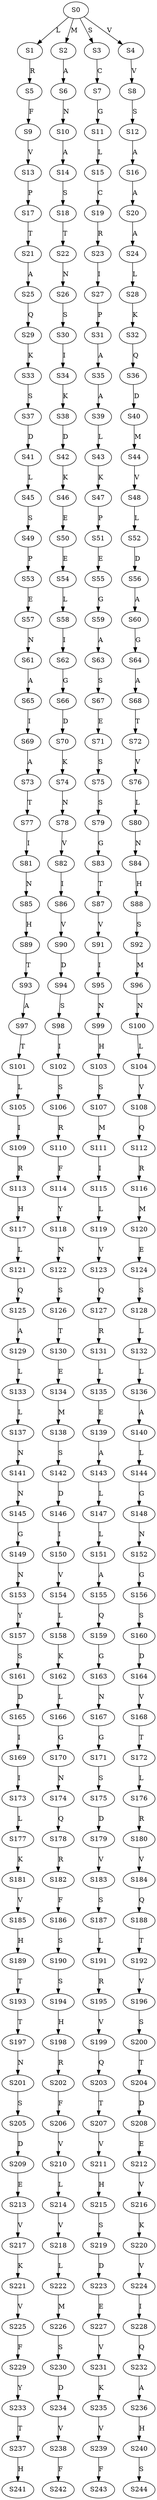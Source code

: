 strict digraph  {
	S0 -> S1 [ label = L ];
	S0 -> S2 [ label = M ];
	S0 -> S3 [ label = S ];
	S0 -> S4 [ label = V ];
	S1 -> S5 [ label = R ];
	S2 -> S6 [ label = A ];
	S3 -> S7 [ label = C ];
	S4 -> S8 [ label = V ];
	S5 -> S9 [ label = F ];
	S6 -> S10 [ label = N ];
	S7 -> S11 [ label = G ];
	S8 -> S12 [ label = S ];
	S9 -> S13 [ label = V ];
	S10 -> S14 [ label = A ];
	S11 -> S15 [ label = L ];
	S12 -> S16 [ label = A ];
	S13 -> S17 [ label = P ];
	S14 -> S18 [ label = S ];
	S15 -> S19 [ label = C ];
	S16 -> S20 [ label = A ];
	S17 -> S21 [ label = T ];
	S18 -> S22 [ label = T ];
	S19 -> S23 [ label = R ];
	S20 -> S24 [ label = A ];
	S21 -> S25 [ label = A ];
	S22 -> S26 [ label = N ];
	S23 -> S27 [ label = I ];
	S24 -> S28 [ label = L ];
	S25 -> S29 [ label = Q ];
	S26 -> S30 [ label = S ];
	S27 -> S31 [ label = P ];
	S28 -> S32 [ label = K ];
	S29 -> S33 [ label = K ];
	S30 -> S34 [ label = I ];
	S31 -> S35 [ label = A ];
	S32 -> S36 [ label = Q ];
	S33 -> S37 [ label = S ];
	S34 -> S38 [ label = K ];
	S35 -> S39 [ label = A ];
	S36 -> S40 [ label = D ];
	S37 -> S41 [ label = D ];
	S38 -> S42 [ label = D ];
	S39 -> S43 [ label = L ];
	S40 -> S44 [ label = M ];
	S41 -> S45 [ label = L ];
	S42 -> S46 [ label = K ];
	S43 -> S47 [ label = K ];
	S44 -> S48 [ label = V ];
	S45 -> S49 [ label = S ];
	S46 -> S50 [ label = E ];
	S47 -> S51 [ label = P ];
	S48 -> S52 [ label = L ];
	S49 -> S53 [ label = P ];
	S50 -> S54 [ label = E ];
	S51 -> S55 [ label = E ];
	S52 -> S56 [ label = D ];
	S53 -> S57 [ label = E ];
	S54 -> S58 [ label = L ];
	S55 -> S59 [ label = G ];
	S56 -> S60 [ label = A ];
	S57 -> S61 [ label = N ];
	S58 -> S62 [ label = I ];
	S59 -> S63 [ label = A ];
	S60 -> S64 [ label = G ];
	S61 -> S65 [ label = A ];
	S62 -> S66 [ label = G ];
	S63 -> S67 [ label = S ];
	S64 -> S68 [ label = A ];
	S65 -> S69 [ label = I ];
	S66 -> S70 [ label = D ];
	S67 -> S71 [ label = E ];
	S68 -> S72 [ label = T ];
	S69 -> S73 [ label = A ];
	S70 -> S74 [ label = K ];
	S71 -> S75 [ label = S ];
	S72 -> S76 [ label = V ];
	S73 -> S77 [ label = T ];
	S74 -> S78 [ label = N ];
	S75 -> S79 [ label = S ];
	S76 -> S80 [ label = L ];
	S77 -> S81 [ label = I ];
	S78 -> S82 [ label = V ];
	S79 -> S83 [ label = G ];
	S80 -> S84 [ label = N ];
	S81 -> S85 [ label = N ];
	S82 -> S86 [ label = I ];
	S83 -> S87 [ label = T ];
	S84 -> S88 [ label = H ];
	S85 -> S89 [ label = H ];
	S86 -> S90 [ label = V ];
	S87 -> S91 [ label = V ];
	S88 -> S92 [ label = S ];
	S89 -> S93 [ label = T ];
	S90 -> S94 [ label = D ];
	S91 -> S95 [ label = I ];
	S92 -> S96 [ label = M ];
	S93 -> S97 [ label = A ];
	S94 -> S98 [ label = S ];
	S95 -> S99 [ label = N ];
	S96 -> S100 [ label = N ];
	S97 -> S101 [ label = T ];
	S98 -> S102 [ label = I ];
	S99 -> S103 [ label = H ];
	S100 -> S104 [ label = L ];
	S101 -> S105 [ label = L ];
	S102 -> S106 [ label = S ];
	S103 -> S107 [ label = S ];
	S104 -> S108 [ label = V ];
	S105 -> S109 [ label = I ];
	S106 -> S110 [ label = R ];
	S107 -> S111 [ label = M ];
	S108 -> S112 [ label = Q ];
	S109 -> S113 [ label = R ];
	S110 -> S114 [ label = F ];
	S111 -> S115 [ label = I ];
	S112 -> S116 [ label = R ];
	S113 -> S117 [ label = H ];
	S114 -> S118 [ label = Y ];
	S115 -> S119 [ label = L ];
	S116 -> S120 [ label = M ];
	S117 -> S121 [ label = L ];
	S118 -> S122 [ label = N ];
	S119 -> S123 [ label = V ];
	S120 -> S124 [ label = E ];
	S121 -> S125 [ label = Q ];
	S122 -> S126 [ label = S ];
	S123 -> S127 [ label = Q ];
	S124 -> S128 [ label = S ];
	S125 -> S129 [ label = A ];
	S126 -> S130 [ label = T ];
	S127 -> S131 [ label = R ];
	S128 -> S132 [ label = L ];
	S129 -> S133 [ label = L ];
	S130 -> S134 [ label = E ];
	S131 -> S135 [ label = L ];
	S132 -> S136 [ label = L ];
	S133 -> S137 [ label = L ];
	S134 -> S138 [ label = M ];
	S135 -> S139 [ label = E ];
	S136 -> S140 [ label = A ];
	S137 -> S141 [ label = N ];
	S138 -> S142 [ label = S ];
	S139 -> S143 [ label = A ];
	S140 -> S144 [ label = L ];
	S141 -> S145 [ label = N ];
	S142 -> S146 [ label = D ];
	S143 -> S147 [ label = L ];
	S144 -> S148 [ label = G ];
	S145 -> S149 [ label = G ];
	S146 -> S150 [ label = I ];
	S147 -> S151 [ label = L ];
	S148 -> S152 [ label = N ];
	S149 -> S153 [ label = N ];
	S150 -> S154 [ label = V ];
	S151 -> S155 [ label = A ];
	S152 -> S156 [ label = G ];
	S153 -> S157 [ label = Y ];
	S154 -> S158 [ label = L ];
	S155 -> S159 [ label = Q ];
	S156 -> S160 [ label = S ];
	S157 -> S161 [ label = S ];
	S158 -> S162 [ label = K ];
	S159 -> S163 [ label = G ];
	S160 -> S164 [ label = D ];
	S161 -> S165 [ label = D ];
	S162 -> S166 [ label = L ];
	S163 -> S167 [ label = N ];
	S164 -> S168 [ label = V ];
	S165 -> S169 [ label = I ];
	S166 -> S170 [ label = G ];
	S167 -> S171 [ label = G ];
	S168 -> S172 [ label = T ];
	S169 -> S173 [ label = I ];
	S170 -> S174 [ label = N ];
	S171 -> S175 [ label = S ];
	S172 -> S176 [ label = L ];
	S173 -> S177 [ label = L ];
	S174 -> S178 [ label = Q ];
	S175 -> S179 [ label = D ];
	S176 -> S180 [ label = R ];
	S177 -> S181 [ label = K ];
	S178 -> S182 [ label = R ];
	S179 -> S183 [ label = V ];
	S180 -> S184 [ label = V ];
	S181 -> S185 [ label = V ];
	S182 -> S186 [ label = F ];
	S183 -> S187 [ label = S ];
	S184 -> S188 [ label = Q ];
	S185 -> S189 [ label = H ];
	S186 -> S190 [ label = S ];
	S187 -> S191 [ label = L ];
	S188 -> S192 [ label = T ];
	S189 -> S193 [ label = T ];
	S190 -> S194 [ label = S ];
	S191 -> S195 [ label = R ];
	S192 -> S196 [ label = V ];
	S193 -> S197 [ label = T ];
	S194 -> S198 [ label = H ];
	S195 -> S199 [ label = V ];
	S196 -> S200 [ label = S ];
	S197 -> S201 [ label = N ];
	S198 -> S202 [ label = R ];
	S199 -> S203 [ label = Q ];
	S200 -> S204 [ label = T ];
	S201 -> S205 [ label = S ];
	S202 -> S206 [ label = F ];
	S203 -> S207 [ label = T ];
	S204 -> S208 [ label = D ];
	S205 -> S209 [ label = D ];
	S206 -> S210 [ label = V ];
	S207 -> S211 [ label = V ];
	S208 -> S212 [ label = E ];
	S209 -> S213 [ label = E ];
	S210 -> S214 [ label = L ];
	S211 -> S215 [ label = H ];
	S212 -> S216 [ label = V ];
	S213 -> S217 [ label = V ];
	S214 -> S218 [ label = V ];
	S215 -> S219 [ label = S ];
	S216 -> S220 [ label = K ];
	S217 -> S221 [ label = K ];
	S218 -> S222 [ label = L ];
	S219 -> S223 [ label = D ];
	S220 -> S224 [ label = V ];
	S221 -> S225 [ label = V ];
	S222 -> S226 [ label = M ];
	S223 -> S227 [ label = E ];
	S224 -> S228 [ label = I ];
	S225 -> S229 [ label = F ];
	S226 -> S230 [ label = S ];
	S227 -> S231 [ label = V ];
	S228 -> S232 [ label = Q ];
	S229 -> S233 [ label = Y ];
	S230 -> S234 [ label = D ];
	S231 -> S235 [ label = K ];
	S232 -> S236 [ label = A ];
	S233 -> S237 [ label = T ];
	S234 -> S238 [ label = V ];
	S235 -> S239 [ label = V ];
	S236 -> S240 [ label = H ];
	S237 -> S241 [ label = H ];
	S238 -> S242 [ label = F ];
	S239 -> S243 [ label = F ];
	S240 -> S244 [ label = S ];
}
